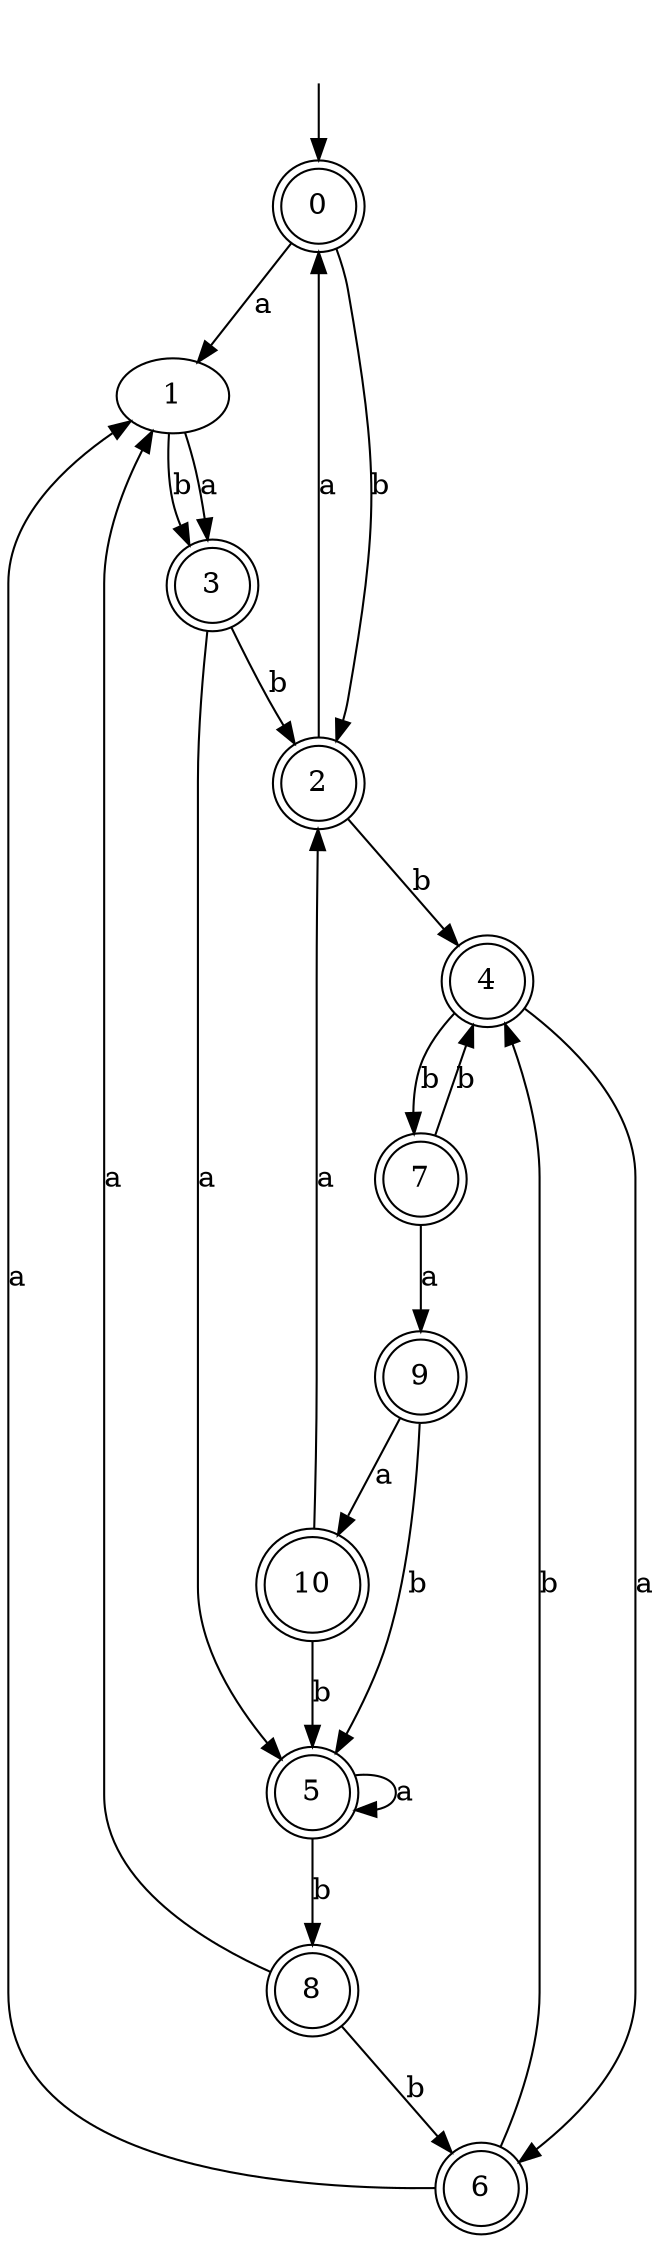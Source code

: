digraph RandomDFA {
  __start0 [label="", shape=none];
  __start0 -> 0 [label=""];
  0 [shape=circle] [shape=doublecircle]
  0 -> 1 [label="a"]
  0 -> 2 [label="b"]
  1
  1 -> 3 [label="a"]
  1 -> 3 [label="b"]
  2 [shape=doublecircle]
  2 -> 0 [label="a"]
  2 -> 4 [label="b"]
  3 [shape=doublecircle]
  3 -> 5 [label="a"]
  3 -> 2 [label="b"]
  4 [shape=doublecircle]
  4 -> 6 [label="a"]
  4 -> 7 [label="b"]
  5 [shape=doublecircle]
  5 -> 5 [label="a"]
  5 -> 8 [label="b"]
  6 [shape=doublecircle]
  6 -> 1 [label="a"]
  6 -> 4 [label="b"]
  7 [shape=doublecircle]
  7 -> 9 [label="a"]
  7 -> 4 [label="b"]
  8 [shape=doublecircle]
  8 -> 1 [label="a"]
  8 -> 6 [label="b"]
  9 [shape=doublecircle]
  9 -> 10 [label="a"]
  9 -> 5 [label="b"]
  10 [shape=doublecircle]
  10 -> 2 [label="a"]
  10 -> 5 [label="b"]
}
